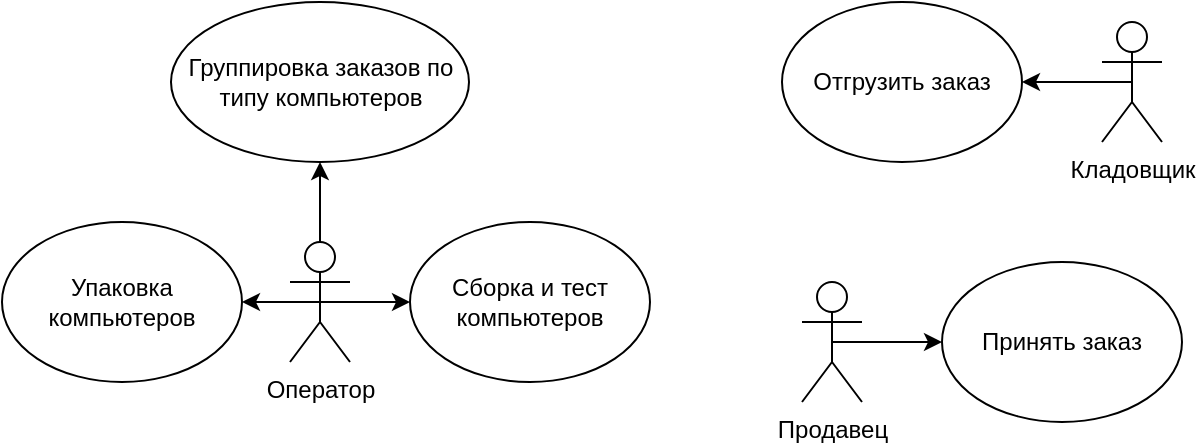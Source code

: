 <mxfile version="21.6.8" type="device">
  <diagram name="Страница — 1" id="9TO6T2Rzud4ipJIJNEm0">
    <mxGraphModel dx="607" dy="367" grid="1" gridSize="10" guides="1" tooltips="1" connect="1" arrows="1" fold="1" page="1" pageScale="1" pageWidth="827" pageHeight="1169" math="0" shadow="0">
      <root>
        <mxCell id="0" />
        <mxCell id="1" parent="0" />
        <mxCell id="mhqY_iYn4rr2e7hbQ51w-12" style="edgeStyle=orthogonalEdgeStyle;rounded=0;orthogonalLoop=1;jettySize=auto;html=1;exitX=0.5;exitY=0.5;exitDx=0;exitDy=0;exitPerimeter=0;" edge="1" parent="1" source="h6lPOWmGv0TijdTMNSPT-1" target="mhqY_iYn4rr2e7hbQ51w-11">
          <mxGeometry relative="1" as="geometry" />
        </mxCell>
        <mxCell id="h6lPOWmGv0TijdTMNSPT-1" value="Продавец" style="shape=umlActor;verticalLabelPosition=bottom;verticalAlign=top;html=1;outlineConnect=0;" parent="1" vertex="1">
          <mxGeometry x="490" y="610" width="30" height="60" as="geometry" />
        </mxCell>
        <mxCell id="mhqY_iYn4rr2e7hbQ51w-6" style="edgeStyle=orthogonalEdgeStyle;rounded=0;orthogonalLoop=1;jettySize=auto;html=1;exitX=0.5;exitY=0;exitDx=0;exitDy=0;exitPerimeter=0;entryX=0.5;entryY=1;entryDx=0;entryDy=0;" edge="1" parent="1" source="h6lPOWmGv0TijdTMNSPT-4" target="mhqY_iYn4rr2e7hbQ51w-4">
          <mxGeometry relative="1" as="geometry" />
        </mxCell>
        <mxCell id="mhqY_iYn4rr2e7hbQ51w-9" style="edgeStyle=orthogonalEdgeStyle;rounded=0;orthogonalLoop=1;jettySize=auto;html=1;exitX=0.5;exitY=0.5;exitDx=0;exitDy=0;exitPerimeter=0;entryX=0;entryY=0.5;entryDx=0;entryDy=0;" edge="1" parent="1" source="h6lPOWmGv0TijdTMNSPT-4" target="mhqY_iYn4rr2e7hbQ51w-7">
          <mxGeometry relative="1" as="geometry" />
        </mxCell>
        <mxCell id="mhqY_iYn4rr2e7hbQ51w-10" style="edgeStyle=orthogonalEdgeStyle;rounded=0;orthogonalLoop=1;jettySize=auto;html=1;exitX=0.5;exitY=0.5;exitDx=0;exitDy=0;exitPerimeter=0;entryX=1;entryY=0.5;entryDx=0;entryDy=0;" edge="1" parent="1" source="h6lPOWmGv0TijdTMNSPT-4" target="mhqY_iYn4rr2e7hbQ51w-8">
          <mxGeometry relative="1" as="geometry" />
        </mxCell>
        <mxCell id="h6lPOWmGv0TijdTMNSPT-4" value="Оператор" style="shape=umlActor;verticalLabelPosition=bottom;verticalAlign=top;html=1;outlineConnect=0;" parent="1" vertex="1">
          <mxGeometry x="234" y="590" width="30" height="60" as="geometry" />
        </mxCell>
        <mxCell id="mhqY_iYn4rr2e7hbQ51w-14" style="edgeStyle=orthogonalEdgeStyle;rounded=0;orthogonalLoop=1;jettySize=auto;html=1;exitX=0.5;exitY=0.5;exitDx=0;exitDy=0;exitPerimeter=0;entryX=1;entryY=0.5;entryDx=0;entryDy=0;" edge="1" parent="1" source="h6lPOWmGv0TijdTMNSPT-5" target="mhqY_iYn4rr2e7hbQ51w-13">
          <mxGeometry relative="1" as="geometry" />
        </mxCell>
        <mxCell id="h6lPOWmGv0TijdTMNSPT-5" value="Кладовщик" style="shape=umlActor;verticalLabelPosition=bottom;verticalAlign=top;html=1;outlineConnect=0;" parent="1" vertex="1">
          <mxGeometry x="640" y="480" width="30" height="60" as="geometry" />
        </mxCell>
        <mxCell id="mhqY_iYn4rr2e7hbQ51w-4" value="Группировка заказов по типу компьютеров" style="ellipse;whiteSpace=wrap;html=1;" vertex="1" parent="1">
          <mxGeometry x="174.5" y="470" width="149" height="80" as="geometry" />
        </mxCell>
        <mxCell id="mhqY_iYn4rr2e7hbQ51w-7" value="Сборка и тест компьютеров" style="ellipse;whiteSpace=wrap;html=1;" vertex="1" parent="1">
          <mxGeometry x="294" y="580" width="120" height="80" as="geometry" />
        </mxCell>
        <mxCell id="mhqY_iYn4rr2e7hbQ51w-8" value="Упаковка компьютеров" style="ellipse;whiteSpace=wrap;html=1;" vertex="1" parent="1">
          <mxGeometry x="90" y="580" width="120" height="80" as="geometry" />
        </mxCell>
        <mxCell id="mhqY_iYn4rr2e7hbQ51w-11" value="Принять заказ" style="ellipse;whiteSpace=wrap;html=1;" vertex="1" parent="1">
          <mxGeometry x="560" y="600" width="120" height="80" as="geometry" />
        </mxCell>
        <mxCell id="mhqY_iYn4rr2e7hbQ51w-13" value="Отгрузить заказ" style="ellipse;whiteSpace=wrap;html=1;" vertex="1" parent="1">
          <mxGeometry x="480" y="470" width="120" height="80" as="geometry" />
        </mxCell>
      </root>
    </mxGraphModel>
  </diagram>
</mxfile>
